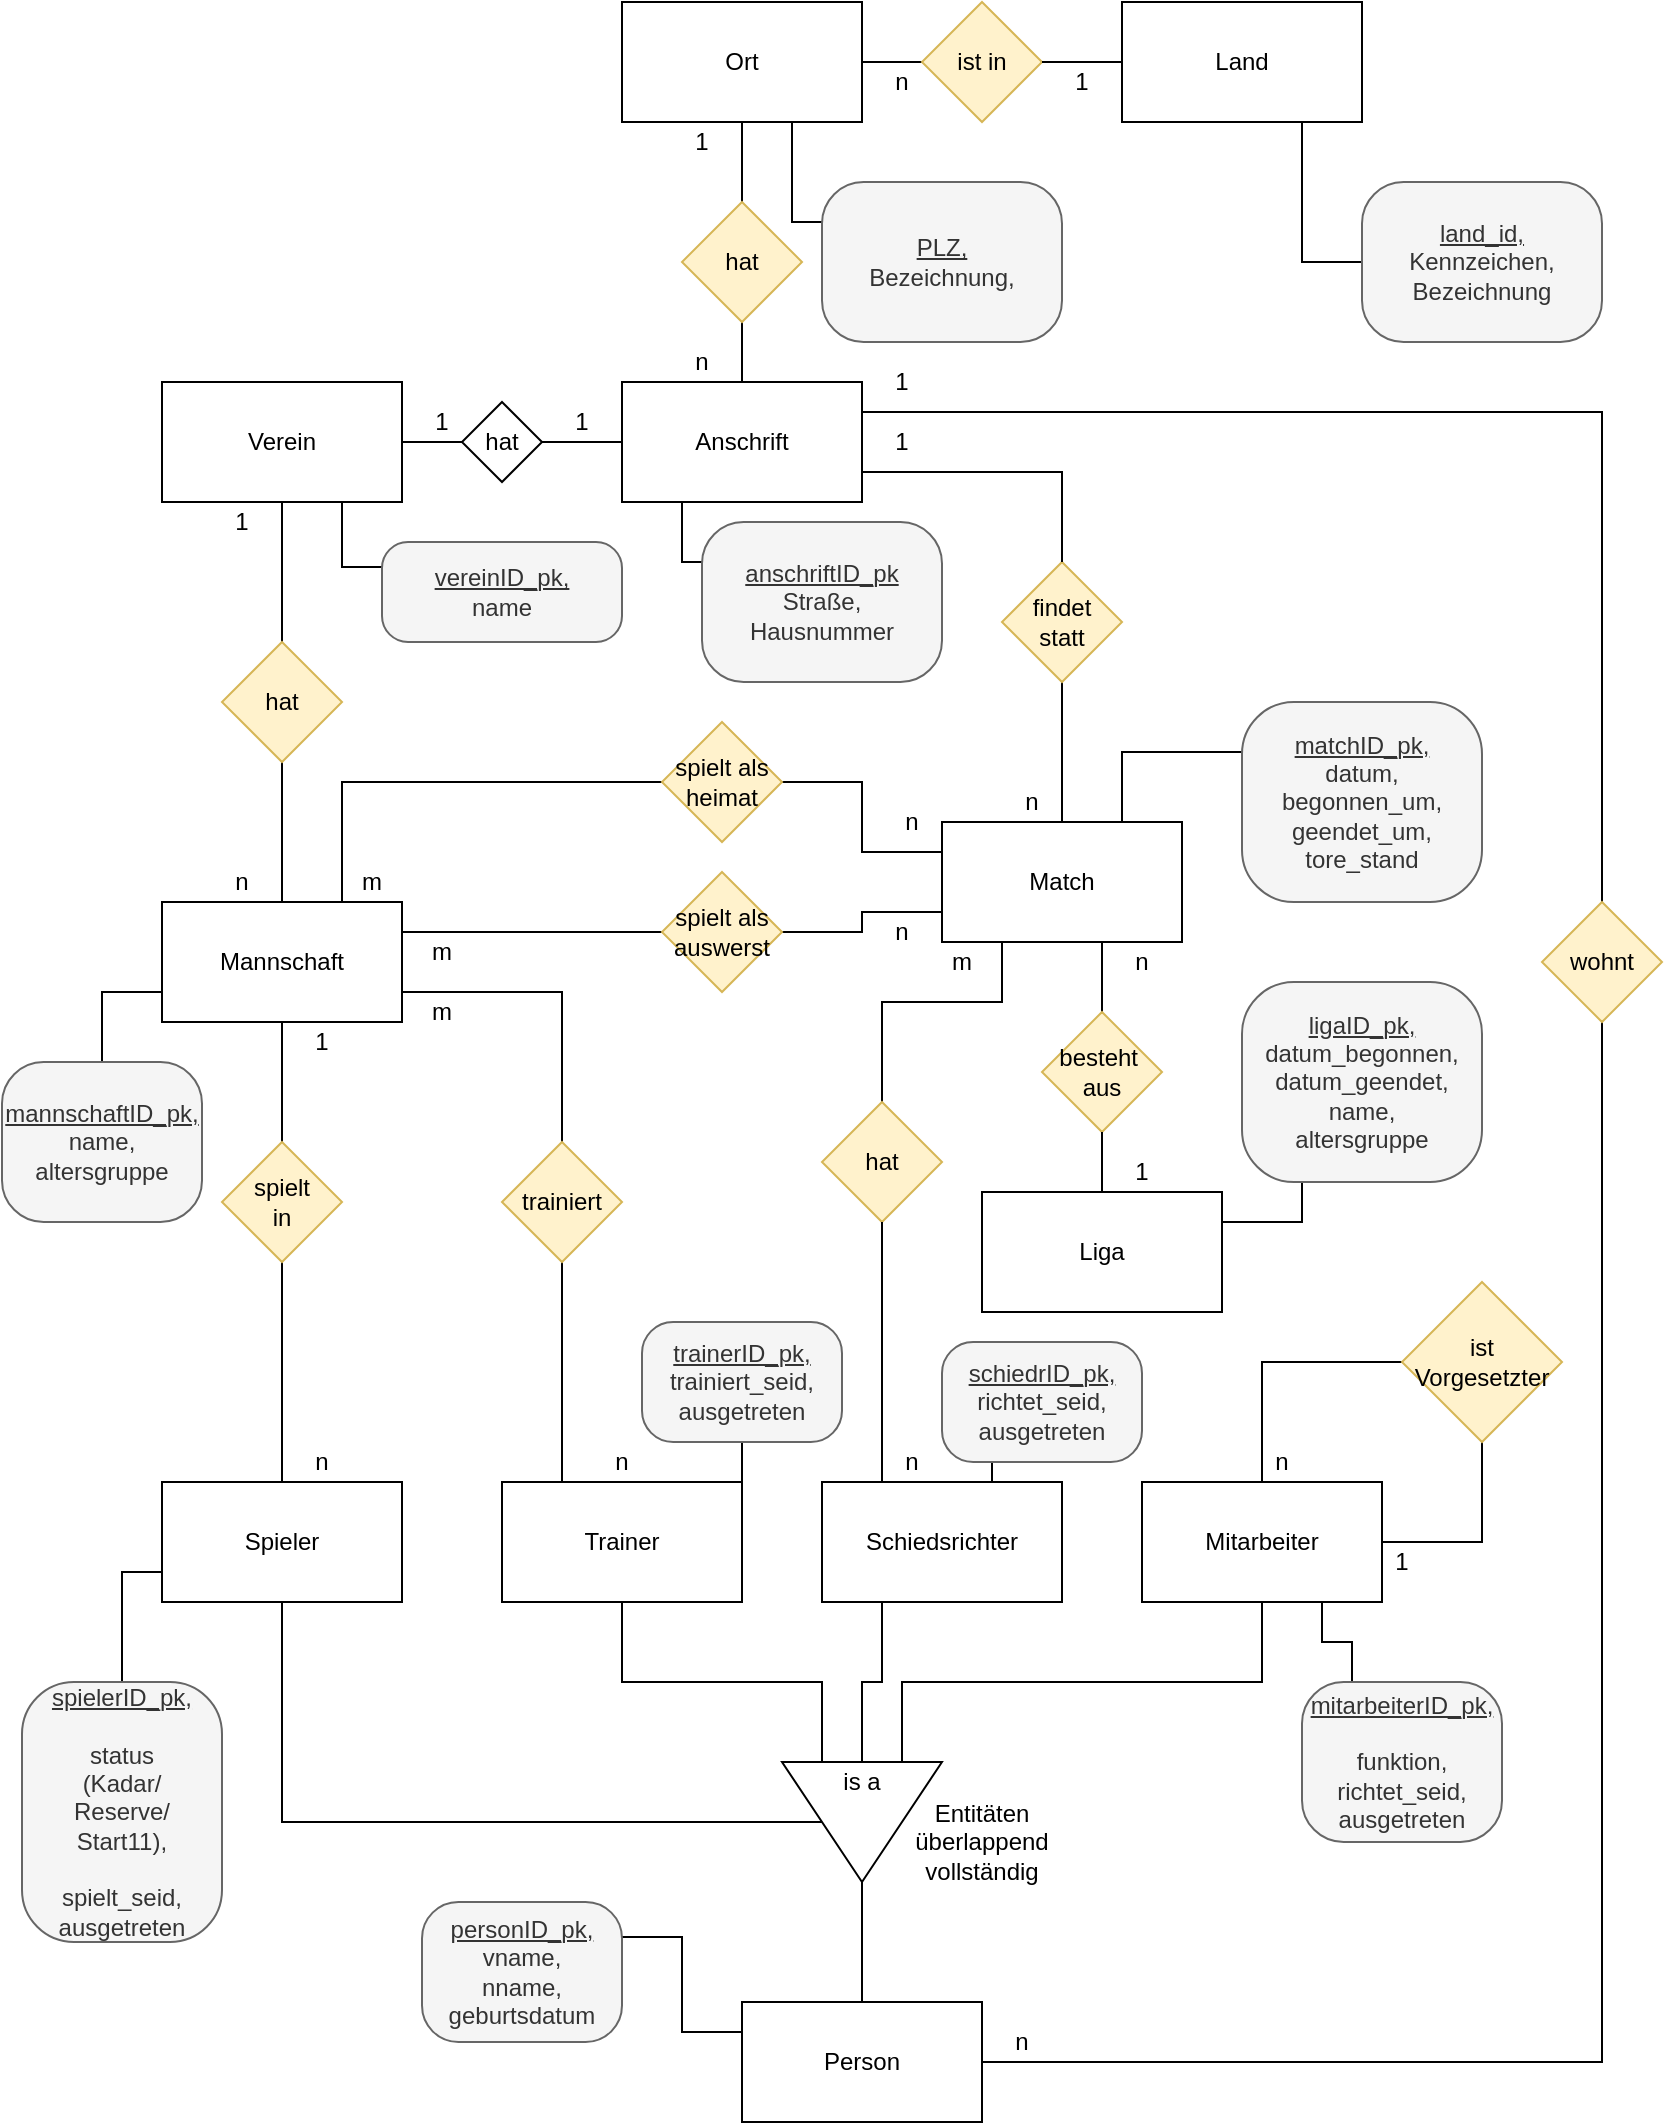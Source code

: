 <mxfile version="13.10.0" type="device"><diagram id="R2lEEEUBdFMjLlhIrx00" name="Page-1"><mxGraphModel dx="1185" dy="754" grid="1" gridSize="10" guides="1" tooltips="1" connect="1" arrows="1" fold="1" page="1" pageScale="1" pageWidth="850" pageHeight="1100" math="0" shadow="0" extFonts="Permanent Marker^https://fonts.googleapis.com/css?family=Permanent+Marker"><root><mxCell id="0"/><mxCell id="1" parent="0"/><mxCell id="BKmd2-QS0qU3UqVQhGlM-144" style="edgeStyle=orthogonalEdgeStyle;rounded=0;orthogonalLoop=1;jettySize=auto;html=1;exitX=0;exitY=0.25;exitDx=0;exitDy=0;entryX=1;entryY=0.25;entryDx=0;entryDy=0;endArrow=none;endFill=0;" edge="1" parent="1" source="BKmd2-QS0qU3UqVQhGlM-1" target="BKmd2-QS0qU3UqVQhGlM-141"><mxGeometry relative="1" as="geometry"/></mxCell><mxCell id="BKmd2-QS0qU3UqVQhGlM-1" value="Person" style="rounded=0;whiteSpace=wrap;html=1;" vertex="1" parent="1"><mxGeometry x="380" y="1030" width="120" height="60" as="geometry"/></mxCell><mxCell id="BKmd2-QS0qU3UqVQhGlM-13" style="edgeStyle=orthogonalEdgeStyle;rounded=0;orthogonalLoop=1;jettySize=auto;html=1;exitX=0.5;exitY=1;exitDx=0;exitDy=0;entryX=0.5;entryY=0;entryDx=0;entryDy=0;endArrow=none;endFill=0;" edge="1" parent="1" source="BKmd2-QS0qU3UqVQhGlM-2" target="BKmd2-QS0qU3UqVQhGlM-10"><mxGeometry relative="1" as="geometry"/></mxCell><mxCell id="BKmd2-QS0qU3UqVQhGlM-42" style="edgeStyle=orthogonalEdgeStyle;rounded=0;orthogonalLoop=1;jettySize=auto;html=1;exitX=1;exitY=0.5;exitDx=0;exitDy=0;entryX=0;entryY=0.5;entryDx=0;entryDy=0;endArrow=none;endFill=0;" edge="1" parent="1" source="BKmd2-QS0qU3UqVQhGlM-2" target="BKmd2-QS0qU3UqVQhGlM-6"><mxGeometry relative="1" as="geometry"/></mxCell><mxCell id="BKmd2-QS0qU3UqVQhGlM-51" style="edgeStyle=orthogonalEdgeStyle;rounded=0;orthogonalLoop=1;jettySize=auto;html=1;exitX=0.75;exitY=1;exitDx=0;exitDy=0;entryX=0;entryY=0.25;entryDx=0;entryDy=0;endArrow=none;endFill=0;" edge="1" parent="1" source="BKmd2-QS0qU3UqVQhGlM-2" target="BKmd2-QS0qU3UqVQhGlM-50"><mxGeometry relative="1" as="geometry"><Array as="points"><mxPoint x="180" y="312"/></Array></mxGeometry></mxCell><mxCell id="BKmd2-QS0qU3UqVQhGlM-2" value="Verein" style="rounded=0;whiteSpace=wrap;html=1;" vertex="1" parent="1"><mxGeometry x="90" y="220" width="120" height="60" as="geometry"/></mxCell><mxCell id="BKmd2-QS0qU3UqVQhGlM-99" style="edgeStyle=orthogonalEdgeStyle;rounded=0;orthogonalLoop=1;jettySize=auto;html=1;exitX=0.5;exitY=0;exitDx=0;exitDy=0;entryX=0.5;entryY=1;entryDx=0;entryDy=0;endArrow=none;endFill=0;" edge="1" parent="1" source="BKmd2-QS0qU3UqVQhGlM-57" target="BKmd2-QS0qU3UqVQhGlM-4"><mxGeometry relative="1" as="geometry"><Array as="points"><mxPoint x="560" y="500"/></Array></mxGeometry></mxCell><mxCell id="BKmd2-QS0qU3UqVQhGlM-136" style="edgeStyle=orthogonalEdgeStyle;rounded=0;orthogonalLoop=1;jettySize=auto;html=1;exitX=1;exitY=0.25;exitDx=0;exitDy=0;entryX=0.25;entryY=1;entryDx=0;entryDy=0;endArrow=none;endFill=0;" edge="1" parent="1" source="BKmd2-QS0qU3UqVQhGlM-3" target="BKmd2-QS0qU3UqVQhGlM-135"><mxGeometry relative="1" as="geometry"/></mxCell><mxCell id="BKmd2-QS0qU3UqVQhGlM-3" value="Liga" style="rounded=0;whiteSpace=wrap;html=1;" vertex="1" parent="1"><mxGeometry x="500" y="625" width="120" height="60" as="geometry"/></mxCell><mxCell id="BKmd2-QS0qU3UqVQhGlM-56" style="edgeStyle=orthogonalEdgeStyle;rounded=0;orthogonalLoop=1;jettySize=auto;html=1;exitX=0.5;exitY=0;exitDx=0;exitDy=0;entryX=0.5;entryY=1;entryDx=0;entryDy=0;endArrow=none;endFill=0;" edge="1" parent="1" source="BKmd2-QS0qU3UqVQhGlM-4" target="BKmd2-QS0qU3UqVQhGlM-54"><mxGeometry relative="1" as="geometry"/></mxCell><mxCell id="BKmd2-QS0qU3UqVQhGlM-109" style="edgeStyle=orthogonalEdgeStyle;rounded=0;orthogonalLoop=1;jettySize=auto;html=1;exitX=0.75;exitY=0;exitDx=0;exitDy=0;entryX=0;entryY=0.25;entryDx=0;entryDy=0;endArrow=none;endFill=0;" edge="1" parent="1" source="BKmd2-QS0qU3UqVQhGlM-4" target="BKmd2-QS0qU3UqVQhGlM-108"><mxGeometry relative="1" as="geometry"/></mxCell><mxCell id="BKmd2-QS0qU3UqVQhGlM-4" value="Match" style="rounded=0;whiteSpace=wrap;html=1;" vertex="1" parent="1"><mxGeometry x="480" y="440" width="120" height="60" as="geometry"/></mxCell><mxCell id="BKmd2-QS0qU3UqVQhGlM-81" style="edgeStyle=orthogonalEdgeStyle;rounded=0;orthogonalLoop=1;jettySize=auto;html=1;exitX=0.25;exitY=1;exitDx=0;exitDy=0;entryX=0;entryY=0.5;entryDx=0;entryDy=0;endArrow=none;endFill=0;" edge="1" parent="1" source="BKmd2-QS0qU3UqVQhGlM-6" target="BKmd2-QS0qU3UqVQhGlM-80"><mxGeometry relative="1" as="geometry"><Array as="points"><mxPoint x="350" y="310"/></Array></mxGeometry></mxCell><mxCell id="BKmd2-QS0qU3UqVQhGlM-104" style="edgeStyle=orthogonalEdgeStyle;rounded=0;orthogonalLoop=1;jettySize=auto;html=1;exitX=1;exitY=0.25;exitDx=0;exitDy=0;entryX=0.5;entryY=0;entryDx=0;entryDy=0;endArrow=none;endFill=0;" edge="1" parent="1" source="BKmd2-QS0qU3UqVQhGlM-6" target="BKmd2-QS0qU3UqVQhGlM-102"><mxGeometry relative="1" as="geometry"/></mxCell><mxCell id="BKmd2-QS0qU3UqVQhGlM-6" value="Anschrift" style="rounded=0;whiteSpace=wrap;html=1;" vertex="1" parent="1"><mxGeometry x="320" y="220" width="120" height="60" as="geometry"/></mxCell><mxCell id="BKmd2-QS0qU3UqVQhGlM-112" style="edgeStyle=orthogonalEdgeStyle;rounded=0;orthogonalLoop=1;jettySize=auto;html=1;exitX=0.5;exitY=1;exitDx=0;exitDy=0;entryX=0;entryY=0.75;entryDx=0;entryDy=0;endArrow=none;endFill=0;" edge="1" parent="1" source="BKmd2-QS0qU3UqVQhGlM-8" target="BKmd2-QS0qU3UqVQhGlM-25"><mxGeometry relative="1" as="geometry"/></mxCell><mxCell id="BKmd2-QS0qU3UqVQhGlM-146" style="edgeStyle=orthogonalEdgeStyle;rounded=0;orthogonalLoop=1;jettySize=auto;html=1;exitX=0.75;exitY=0;exitDx=0;exitDy=0;entryX=0.5;entryY=1;entryDx=0;entryDy=0;endArrow=none;endFill=0;" edge="1" parent="1" source="BKmd2-QS0qU3UqVQhGlM-8" target="BKmd2-QS0qU3UqVQhGlM-145"><mxGeometry relative="1" as="geometry"/></mxCell><mxCell id="BKmd2-QS0qU3UqVQhGlM-8" value="Trainer" style="rounded=0;whiteSpace=wrap;html=1;" vertex="1" parent="1"><mxGeometry x="260" y="770" width="120" height="60" as="geometry"/></mxCell><mxCell id="BKmd2-QS0qU3UqVQhGlM-140" style="edgeStyle=orthogonalEdgeStyle;rounded=0;orthogonalLoop=1;jettySize=auto;html=1;exitX=0;exitY=0.75;exitDx=0;exitDy=0;entryX=0.5;entryY=0;entryDx=0;entryDy=0;endArrow=none;endFill=0;" edge="1" parent="1" source="BKmd2-QS0qU3UqVQhGlM-9" target="BKmd2-QS0qU3UqVQhGlM-139"><mxGeometry relative="1" as="geometry"/></mxCell><mxCell id="BKmd2-QS0qU3UqVQhGlM-9" value="Spieler" style="rounded=0;whiteSpace=wrap;html=1;" vertex="1" parent="1"><mxGeometry x="90" y="770" width="120" height="60" as="geometry"/></mxCell><mxCell id="BKmd2-QS0qU3UqVQhGlM-20" style="edgeStyle=orthogonalEdgeStyle;rounded=0;orthogonalLoop=1;jettySize=auto;html=1;exitX=0.5;exitY=1;exitDx=0;exitDy=0;entryX=0.5;entryY=0;entryDx=0;entryDy=0;endArrow=none;endFill=0;" edge="1" parent="1" source="BKmd2-QS0qU3UqVQhGlM-10" target="BKmd2-QS0qU3UqVQhGlM-9"><mxGeometry relative="1" as="geometry"/></mxCell><mxCell id="BKmd2-QS0qU3UqVQhGlM-62" style="edgeStyle=orthogonalEdgeStyle;rounded=0;orthogonalLoop=1;jettySize=auto;html=1;exitX=1;exitY=0.75;exitDx=0;exitDy=0;entryX=0.5;entryY=0;entryDx=0;entryDy=0;endArrow=none;endFill=0;" edge="1" parent="1" source="BKmd2-QS0qU3UqVQhGlM-10" target="BKmd2-QS0qU3UqVQhGlM-60"><mxGeometry relative="1" as="geometry"/></mxCell><mxCell id="BKmd2-QS0qU3UqVQhGlM-128" style="edgeStyle=orthogonalEdgeStyle;rounded=0;orthogonalLoop=1;jettySize=auto;html=1;exitX=1;exitY=0.25;exitDx=0;exitDy=0;entryX=0;entryY=0.5;entryDx=0;entryDy=0;endArrow=none;endFill=0;" edge="1" parent="1" source="BKmd2-QS0qU3UqVQhGlM-10" target="BKmd2-QS0qU3UqVQhGlM-127"><mxGeometry relative="1" as="geometry"/></mxCell><mxCell id="BKmd2-QS0qU3UqVQhGlM-138" style="edgeStyle=orthogonalEdgeStyle;rounded=0;orthogonalLoop=1;jettySize=auto;html=1;exitX=0;exitY=0.75;exitDx=0;exitDy=0;entryX=0.5;entryY=0;entryDx=0;entryDy=0;endArrow=none;endFill=0;" edge="1" parent="1" source="BKmd2-QS0qU3UqVQhGlM-10" target="BKmd2-QS0qU3UqVQhGlM-137"><mxGeometry relative="1" as="geometry"/></mxCell><mxCell id="BKmd2-QS0qU3UqVQhGlM-10" value="Mannschaft" style="rounded=0;whiteSpace=wrap;html=1;" vertex="1" parent="1"><mxGeometry x="90" y="480" width="120" height="60" as="geometry"/></mxCell><mxCell id="BKmd2-QS0qU3UqVQhGlM-77" style="edgeStyle=orthogonalEdgeStyle;rounded=0;orthogonalLoop=1;jettySize=auto;html=1;exitX=1;exitY=0.5;exitDx=0;exitDy=0;entryX=0.5;entryY=1;entryDx=0;entryDy=0;endArrow=none;endFill=0;" edge="1" parent="1" source="BKmd2-QS0qU3UqVQhGlM-12" target="BKmd2-QS0qU3UqVQhGlM-75"><mxGeometry relative="1" as="geometry"/></mxCell><mxCell id="BKmd2-QS0qU3UqVQhGlM-150" style="edgeStyle=orthogonalEdgeStyle;rounded=0;orthogonalLoop=1;jettySize=auto;html=1;exitX=0.75;exitY=1;exitDx=0;exitDy=0;entryX=0.25;entryY=0;entryDx=0;entryDy=0;endArrow=none;endFill=0;" edge="1" parent="1" source="BKmd2-QS0qU3UqVQhGlM-12" target="BKmd2-QS0qU3UqVQhGlM-149"><mxGeometry relative="1" as="geometry"/></mxCell><mxCell id="BKmd2-QS0qU3UqVQhGlM-12" value="Mitarbeiter" style="rounded=0;whiteSpace=wrap;html=1;" vertex="1" parent="1"><mxGeometry x="580" y="770" width="120" height="60" as="geometry"/></mxCell><mxCell id="BKmd2-QS0qU3UqVQhGlM-14" value="1" style="text;html=1;strokeColor=none;fillColor=none;align=center;verticalAlign=middle;whiteSpace=wrap;rounded=0;" vertex="1" parent="1"><mxGeometry x="110" y="280" width="40" height="20" as="geometry"/></mxCell><mxCell id="BKmd2-QS0qU3UqVQhGlM-15" value="n" style="text;html=1;strokeColor=none;fillColor=none;align=center;verticalAlign=middle;whiteSpace=wrap;rounded=0;" vertex="1" parent="1"><mxGeometry x="110" y="460" width="40" height="20" as="geometry"/></mxCell><mxCell id="BKmd2-QS0qU3UqVQhGlM-18" value="n" style="text;html=1;strokeColor=none;fillColor=none;align=center;verticalAlign=middle;whiteSpace=wrap;rounded=0;" vertex="1" parent="1"><mxGeometry x="300" y="750" width="40" height="20" as="geometry"/></mxCell><mxCell id="BKmd2-QS0qU3UqVQhGlM-19" value="m" style="text;html=1;strokeColor=none;fillColor=none;align=center;verticalAlign=middle;whiteSpace=wrap;rounded=0;" vertex="1" parent="1"><mxGeometry x="210" y="525" width="40" height="20" as="geometry"/></mxCell><mxCell id="BKmd2-QS0qU3UqVQhGlM-21" value="n" style="text;html=1;strokeColor=none;fillColor=none;align=center;verticalAlign=middle;whiteSpace=wrap;rounded=0;" vertex="1" parent="1"><mxGeometry x="150" y="750" width="40" height="20" as="geometry"/></mxCell><mxCell id="BKmd2-QS0qU3UqVQhGlM-22" value="1" style="text;html=1;strokeColor=none;fillColor=none;align=center;verticalAlign=middle;whiteSpace=wrap;rounded=0;" vertex="1" parent="1"><mxGeometry x="150" y="540" width="40" height="20" as="geometry"/></mxCell><mxCell id="BKmd2-QS0qU3UqVQhGlM-30" style="edgeStyle=orthogonalEdgeStyle;rounded=0;orthogonalLoop=1;jettySize=auto;html=1;exitX=0;exitY=0.25;exitDx=0;exitDy=0;entryX=0.5;entryY=1;entryDx=0;entryDy=0;endArrow=none;endFill=0;" edge="1" parent="1" source="BKmd2-QS0qU3UqVQhGlM-25" target="BKmd2-QS0qU3UqVQhGlM-12"><mxGeometry relative="1" as="geometry"/></mxCell><mxCell id="BKmd2-QS0qU3UqVQhGlM-33" style="edgeStyle=orthogonalEdgeStyle;rounded=0;orthogonalLoop=1;jettySize=auto;html=1;exitX=1;exitY=0.5;exitDx=0;exitDy=0;entryX=0.5;entryY=0;entryDx=0;entryDy=0;endArrow=none;endFill=0;" edge="1" parent="1" source="BKmd2-QS0qU3UqVQhGlM-25" target="BKmd2-QS0qU3UqVQhGlM-1"><mxGeometry relative="1" as="geometry"/></mxCell><mxCell id="BKmd2-QS0qU3UqVQhGlM-110" style="edgeStyle=orthogonalEdgeStyle;rounded=0;orthogonalLoop=1;jettySize=auto;html=1;exitX=0.5;exitY=1;exitDx=0;exitDy=0;entryX=0.5;entryY=1;entryDx=0;entryDy=0;endArrow=none;endFill=0;" edge="1" parent="1" source="BKmd2-QS0qU3UqVQhGlM-25" target="BKmd2-QS0qU3UqVQhGlM-9"><mxGeometry relative="1" as="geometry"/></mxCell><mxCell id="BKmd2-QS0qU3UqVQhGlM-25" value="" style="triangle;whiteSpace=wrap;html=1;rotation=90;horizontal=1;" vertex="1" parent="1"><mxGeometry x="410" y="900" width="60" height="80" as="geometry"/></mxCell><mxCell id="BKmd2-QS0qU3UqVQhGlM-35" value="1" style="text;html=1;strokeColor=none;fillColor=none;align=center;verticalAlign=middle;whiteSpace=wrap;rounded=0;" vertex="1" parent="1"><mxGeometry x="560" y="605" width="40" height="20" as="geometry"/></mxCell><mxCell id="BKmd2-QS0qU3UqVQhGlM-36" value="n" style="text;html=1;strokeColor=none;fillColor=none;align=center;verticalAlign=middle;whiteSpace=wrap;rounded=0;" vertex="1" parent="1"><mxGeometry x="565" y="500" width="30" height="20" as="geometry"/></mxCell><mxCell id="BKmd2-QS0qU3UqVQhGlM-38" value="m" style="text;html=1;strokeColor=none;fillColor=none;align=center;verticalAlign=middle;whiteSpace=wrap;rounded=0;" vertex="1" parent="1"><mxGeometry x="180" y="460" width="30" height="20" as="geometry"/></mxCell><mxCell id="BKmd2-QS0qU3UqVQhGlM-39" value="n" style="text;html=1;strokeColor=none;fillColor=none;align=center;verticalAlign=middle;whiteSpace=wrap;rounded=0;" vertex="1" parent="1"><mxGeometry x="450" y="430" width="30" height="20" as="geometry"/></mxCell><mxCell id="BKmd2-QS0qU3UqVQhGlM-46" value="1" style="text;html=1;strokeColor=none;fillColor=none;align=center;verticalAlign=middle;whiteSpace=wrap;rounded=0;" vertex="1" parent="1"><mxGeometry x="210" y="230" width="40" height="20" as="geometry"/></mxCell><mxCell id="BKmd2-QS0qU3UqVQhGlM-47" value="1" style="text;html=1;strokeColor=none;fillColor=none;align=center;verticalAlign=middle;whiteSpace=wrap;rounded=0;" vertex="1" parent="1"><mxGeometry x="280" y="230" width="40" height="20" as="geometry"/></mxCell><mxCell id="BKmd2-QS0qU3UqVQhGlM-48" value="1" style="text;html=1;strokeColor=none;fillColor=none;align=center;verticalAlign=middle;whiteSpace=wrap;rounded=0;" vertex="1" parent="1"><mxGeometry x="440" y="240" width="40" height="20" as="geometry"/></mxCell><mxCell id="BKmd2-QS0qU3UqVQhGlM-49" value="n" style="text;html=1;strokeColor=none;fillColor=none;align=center;verticalAlign=middle;whiteSpace=wrap;rounded=0;" vertex="1" parent="1"><mxGeometry x="510" y="420" width="30" height="20" as="geometry"/></mxCell><mxCell id="BKmd2-QS0qU3UqVQhGlM-50" value="&lt;u&gt;vereinID_pk,&lt;/u&gt;&lt;br&gt;name" style="rounded=1;whiteSpace=wrap;html=1;arcSize=26;fillColor=#f5f5f5;strokeColor=#666666;fontColor=#333333;" vertex="1" parent="1"><mxGeometry x="200" y="300" width="120" height="50" as="geometry"/></mxCell><mxCell id="BKmd2-QS0qU3UqVQhGlM-52" value="hat" style="rhombus;whiteSpace=wrap;html=1;fillColor=#fff2cc;strokeColor=#d6b656;" vertex="1" parent="1"><mxGeometry x="120" y="350" width="60" height="60" as="geometry"/></mxCell><mxCell id="BKmd2-QS0qU3UqVQhGlM-53" value="hat" style="rhombus;whiteSpace=wrap;html=1;" vertex="1" parent="1"><mxGeometry x="240" y="230" width="40" height="40" as="geometry"/></mxCell><mxCell id="BKmd2-QS0qU3UqVQhGlM-54" value="findet &lt;br&gt;statt" style="rhombus;whiteSpace=wrap;html=1;fillColor=#fff2cc;strokeColor=#d6b656;" vertex="1" parent="1"><mxGeometry x="510" y="310" width="60" height="60" as="geometry"/></mxCell><mxCell id="BKmd2-QS0qU3UqVQhGlM-55" style="edgeStyle=orthogonalEdgeStyle;rounded=0;orthogonalLoop=1;jettySize=auto;html=1;exitX=1;exitY=0.75;exitDx=0;exitDy=0;entryX=0.5;entryY=0;entryDx=0;entryDy=0;endArrow=none;endFill=0;" edge="1" parent="1" source="BKmd2-QS0qU3UqVQhGlM-6" target="BKmd2-QS0qU3UqVQhGlM-54"><mxGeometry relative="1" as="geometry"><mxPoint x="440" y="265" as="sourcePoint"/><mxPoint x="540" y="440" as="targetPoint"/></mxGeometry></mxCell><mxCell id="BKmd2-QS0qU3UqVQhGlM-125" style="edgeStyle=orthogonalEdgeStyle;rounded=0;orthogonalLoop=1;jettySize=auto;html=1;exitX=1;exitY=0.5;exitDx=0;exitDy=0;entryX=0;entryY=0.25;entryDx=0;entryDy=0;endArrow=none;endFill=0;" edge="1" parent="1" source="BKmd2-QS0qU3UqVQhGlM-58" target="BKmd2-QS0qU3UqVQhGlM-4"><mxGeometry relative="1" as="geometry"/></mxCell><mxCell id="BKmd2-QS0qU3UqVQhGlM-126" style="edgeStyle=orthogonalEdgeStyle;rounded=0;orthogonalLoop=1;jettySize=auto;html=1;exitX=0;exitY=0.5;exitDx=0;exitDy=0;entryX=0.75;entryY=0;entryDx=0;entryDy=0;endArrow=none;endFill=0;" edge="1" parent="1" source="BKmd2-QS0qU3UqVQhGlM-58" target="BKmd2-QS0qU3UqVQhGlM-10"><mxGeometry relative="1" as="geometry"/></mxCell><mxCell id="BKmd2-QS0qU3UqVQhGlM-58" value="spielt als&lt;br&gt;heimat" style="rhombus;whiteSpace=wrap;html=1;fillColor=#fff2cc;strokeColor=#d6b656;" vertex="1" parent="1"><mxGeometry x="340" y="390" width="60" height="60" as="geometry"/></mxCell><mxCell id="BKmd2-QS0qU3UqVQhGlM-59" value="spielt&lt;br&gt;in" style="rhombus;whiteSpace=wrap;html=1;fillColor=#fff2cc;strokeColor=#d6b656;" vertex="1" parent="1"><mxGeometry x="120" y="600" width="60" height="60" as="geometry"/></mxCell><mxCell id="BKmd2-QS0qU3UqVQhGlM-111" style="edgeStyle=orthogonalEdgeStyle;rounded=0;orthogonalLoop=1;jettySize=auto;html=1;exitX=0.5;exitY=1;exitDx=0;exitDy=0;entryX=0.25;entryY=0;entryDx=0;entryDy=0;endArrow=none;endFill=0;" edge="1" parent="1" source="BKmd2-QS0qU3UqVQhGlM-60" target="BKmd2-QS0qU3UqVQhGlM-8"><mxGeometry relative="1" as="geometry"/></mxCell><mxCell id="BKmd2-QS0qU3UqVQhGlM-60" value="trainiert" style="rhombus;whiteSpace=wrap;html=1;fillColor=#fff2cc;strokeColor=#d6b656;" vertex="1" parent="1"><mxGeometry x="260" y="600" width="60" height="60" as="geometry"/></mxCell><mxCell id="BKmd2-QS0qU3UqVQhGlM-64" value="is a" style="text;html=1;strokeColor=none;fillColor=none;align=center;verticalAlign=middle;whiteSpace=wrap;rounded=0;" vertex="1" parent="1"><mxGeometry x="420" y="910" width="40" height="20" as="geometry"/></mxCell><mxCell id="BKmd2-QS0qU3UqVQhGlM-65" value="Entitäten überlappend&lt;br&gt;vollständig" style="text;html=1;strokeColor=none;fillColor=none;align=center;verticalAlign=middle;whiteSpace=wrap;rounded=0;" vertex="1" parent="1"><mxGeometry x="460" y="930" width="80" height="40" as="geometry"/></mxCell><mxCell id="BKmd2-QS0qU3UqVQhGlM-74" style="edgeStyle=orthogonalEdgeStyle;rounded=0;orthogonalLoop=1;jettySize=auto;html=1;exitX=1;exitY=0.5;exitDx=0;exitDy=0;entryX=0.5;entryY=0;entryDx=0;entryDy=0;endArrow=none;endFill=0;" edge="1" parent="1" source="BKmd2-QS0qU3UqVQhGlM-75" target="BKmd2-QS0qU3UqVQhGlM-12"><mxGeometry relative="1" as="geometry"><Array as="points"><mxPoint x="640" y="710"/></Array></mxGeometry></mxCell><mxCell id="BKmd2-QS0qU3UqVQhGlM-75" value="ist Vorgesetzter" style="rhombus;whiteSpace=wrap;html=1;fillColor=#fff2cc;strokeColor=#d6b656;" vertex="1" parent="1"><mxGeometry x="710" y="670" width="80" height="80" as="geometry"/></mxCell><mxCell id="BKmd2-QS0qU3UqVQhGlM-78" value="n" style="text;html=1;strokeColor=none;fillColor=none;align=center;verticalAlign=middle;whiteSpace=wrap;rounded=0;" vertex="1" parent="1"><mxGeometry x="640" y="750" width="20" height="20" as="geometry"/></mxCell><mxCell id="BKmd2-QS0qU3UqVQhGlM-79" value="1" style="text;html=1;strokeColor=none;fillColor=none;align=center;verticalAlign=middle;whiteSpace=wrap;rounded=0;" vertex="1" parent="1"><mxGeometry x="700" y="800" width="20" height="20" as="geometry"/></mxCell><mxCell id="BKmd2-QS0qU3UqVQhGlM-80" value="&lt;u&gt;anschriftID_pk&lt;/u&gt;&lt;br&gt;Straße,&lt;br&gt;Hausnummer" style="rounded=1;whiteSpace=wrap;html=1;arcSize=26;fillColor=#f5f5f5;strokeColor=#666666;fontColor=#333333;" vertex="1" parent="1"><mxGeometry x="360" y="290" width="120" height="80" as="geometry"/></mxCell><mxCell id="BKmd2-QS0qU3UqVQhGlM-87" style="edgeStyle=orthogonalEdgeStyle;rounded=0;orthogonalLoop=1;jettySize=auto;html=1;exitX=0.75;exitY=1;exitDx=0;exitDy=0;entryX=0;entryY=0.25;entryDx=0;entryDy=0;endArrow=none;endFill=0;" edge="1" parent="1" source="BKmd2-QS0qU3UqVQhGlM-84" target="BKmd2-QS0qU3UqVQhGlM-86"><mxGeometry relative="1" as="geometry"><Array as="points"><mxPoint x="405" y="140"/></Array></mxGeometry></mxCell><mxCell id="BKmd2-QS0qU3UqVQhGlM-91" style="edgeStyle=orthogonalEdgeStyle;rounded=0;orthogonalLoop=1;jettySize=auto;html=1;exitX=0.5;exitY=1;exitDx=0;exitDy=0;entryX=0.5;entryY=0;entryDx=0;entryDy=0;endArrow=none;endFill=0;" edge="1" parent="1" source="BKmd2-QS0qU3UqVQhGlM-84" target="BKmd2-QS0qU3UqVQhGlM-6"><mxGeometry relative="1" as="geometry"/></mxCell><mxCell id="BKmd2-QS0qU3UqVQhGlM-84" value="Ort" style="rounded=0;whiteSpace=wrap;html=1;" vertex="1" parent="1"><mxGeometry x="320" y="30" width="120" height="60" as="geometry"/></mxCell><mxCell id="BKmd2-QS0qU3UqVQhGlM-89" style="edgeStyle=orthogonalEdgeStyle;rounded=0;orthogonalLoop=1;jettySize=auto;html=1;exitX=0.75;exitY=1;exitDx=0;exitDy=0;entryX=0;entryY=0.5;entryDx=0;entryDy=0;endArrow=none;endFill=0;" edge="1" parent="1" source="BKmd2-QS0qU3UqVQhGlM-85" target="BKmd2-QS0qU3UqVQhGlM-88"><mxGeometry relative="1" as="geometry"/></mxCell><mxCell id="BKmd2-QS0qU3UqVQhGlM-90" style="edgeStyle=orthogonalEdgeStyle;rounded=0;orthogonalLoop=1;jettySize=auto;html=1;exitX=0;exitY=0.5;exitDx=0;exitDy=0;entryX=1;entryY=0.5;entryDx=0;entryDy=0;endArrow=none;endFill=0;" edge="1" parent="1" source="BKmd2-QS0qU3UqVQhGlM-97" target="BKmd2-QS0qU3UqVQhGlM-84"><mxGeometry relative="1" as="geometry"/></mxCell><mxCell id="BKmd2-QS0qU3UqVQhGlM-85" value="Land" style="rounded=0;whiteSpace=wrap;html=1;" vertex="1" parent="1"><mxGeometry x="570" y="30" width="120" height="60" as="geometry"/></mxCell><mxCell id="BKmd2-QS0qU3UqVQhGlM-86" value="&lt;u&gt;PLZ,&lt;/u&gt;&lt;br&gt;Bezeichnung," style="rounded=1;whiteSpace=wrap;html=1;arcSize=26;fillColor=#f5f5f5;strokeColor=#666666;fontColor=#333333;" vertex="1" parent="1"><mxGeometry x="420" y="120" width="120" height="80" as="geometry"/></mxCell><mxCell id="BKmd2-QS0qU3UqVQhGlM-88" value="&lt;u&gt;land_id,&lt;/u&gt;&lt;br&gt;Kennzeichen,&lt;br&gt;Bezeichnung" style="rounded=1;whiteSpace=wrap;html=1;arcSize=26;fillColor=#f5f5f5;strokeColor=#666666;fontColor=#333333;" vertex="1" parent="1"><mxGeometry x="690" y="120" width="120" height="80" as="geometry"/></mxCell><mxCell id="BKmd2-QS0qU3UqVQhGlM-92" value="1" style="text;html=1;strokeColor=none;fillColor=none;align=center;verticalAlign=middle;whiteSpace=wrap;rounded=0;" vertex="1" parent="1"><mxGeometry x="530" y="60" width="40" height="20" as="geometry"/></mxCell><mxCell id="BKmd2-QS0qU3UqVQhGlM-93" value="n" style="text;html=1;strokeColor=none;fillColor=none;align=center;verticalAlign=middle;whiteSpace=wrap;rounded=0;" vertex="1" parent="1"><mxGeometry x="440" y="60" width="40" height="20" as="geometry"/></mxCell><mxCell id="BKmd2-QS0qU3UqVQhGlM-94" value="n" style="text;html=1;strokeColor=none;fillColor=none;align=center;verticalAlign=middle;whiteSpace=wrap;rounded=0;" vertex="1" parent="1"><mxGeometry x="340" y="200" width="40" height="20" as="geometry"/></mxCell><mxCell id="BKmd2-QS0qU3UqVQhGlM-95" value="1" style="text;html=1;strokeColor=none;fillColor=none;align=center;verticalAlign=middle;whiteSpace=wrap;rounded=0;" vertex="1" parent="1"><mxGeometry x="340" y="90" width="40" height="20" as="geometry"/></mxCell><mxCell id="BKmd2-QS0qU3UqVQhGlM-96" value="hat" style="rhombus;whiteSpace=wrap;html=1;fillColor=#fff2cc;strokeColor=#d6b656;" vertex="1" parent="1"><mxGeometry x="350" y="130" width="60" height="60" as="geometry"/></mxCell><mxCell id="BKmd2-QS0qU3UqVQhGlM-97" value="ist in" style="rhombus;whiteSpace=wrap;html=1;fillColor=#fff2cc;strokeColor=#d6b656;" vertex="1" parent="1"><mxGeometry x="470" y="30" width="60" height="60" as="geometry"/></mxCell><mxCell id="BKmd2-QS0qU3UqVQhGlM-98" style="edgeStyle=orthogonalEdgeStyle;rounded=0;orthogonalLoop=1;jettySize=auto;html=1;exitX=0;exitY=0.5;exitDx=0;exitDy=0;entryX=1;entryY=0.5;entryDx=0;entryDy=0;endArrow=none;endFill=0;" edge="1" parent="1" source="BKmd2-QS0qU3UqVQhGlM-85" target="BKmd2-QS0qU3UqVQhGlM-97"><mxGeometry relative="1" as="geometry"><mxPoint x="570" y="60" as="sourcePoint"/><mxPoint x="440" y="60" as="targetPoint"/></mxGeometry></mxCell><mxCell id="BKmd2-QS0qU3UqVQhGlM-57" value="besteht&amp;nbsp;&lt;br&gt;aus" style="rhombus;whiteSpace=wrap;html=1;fillColor=#fff2cc;strokeColor=#d6b656;" vertex="1" parent="1"><mxGeometry x="530" y="535" width="60" height="60" as="geometry"/></mxCell><mxCell id="BKmd2-QS0qU3UqVQhGlM-100" style="edgeStyle=orthogonalEdgeStyle;rounded=0;orthogonalLoop=1;jettySize=auto;html=1;exitX=0.5;exitY=0;exitDx=0;exitDy=0;entryX=0.5;entryY=1;entryDx=0;entryDy=0;endArrow=none;endFill=0;" edge="1" parent="1" source="BKmd2-QS0qU3UqVQhGlM-3" target="BKmd2-QS0qU3UqVQhGlM-57"><mxGeometry relative="1" as="geometry"><mxPoint x="560" y="625" as="sourcePoint"/><mxPoint x="560" y="515" as="targetPoint"/></mxGeometry></mxCell><mxCell id="BKmd2-QS0qU3UqVQhGlM-105" style="edgeStyle=orthogonalEdgeStyle;rounded=0;orthogonalLoop=1;jettySize=auto;html=1;exitX=0.5;exitY=1;exitDx=0;exitDy=0;entryX=1;entryY=0.5;entryDx=0;entryDy=0;endArrow=none;endFill=0;" edge="1" parent="1" source="BKmd2-QS0qU3UqVQhGlM-102" target="BKmd2-QS0qU3UqVQhGlM-1"><mxGeometry relative="1" as="geometry"/></mxCell><mxCell id="BKmd2-QS0qU3UqVQhGlM-102" value="wohnt" style="rhombus;whiteSpace=wrap;html=1;fillColor=#fff2cc;strokeColor=#d6b656;" vertex="1" parent="1"><mxGeometry x="780" y="480" width="60" height="60" as="geometry"/></mxCell><mxCell id="BKmd2-QS0qU3UqVQhGlM-106" value="1" style="text;html=1;strokeColor=none;fillColor=none;align=center;verticalAlign=middle;whiteSpace=wrap;rounded=0;" vertex="1" parent="1"><mxGeometry x="440" y="210" width="40" height="20" as="geometry"/></mxCell><mxCell id="BKmd2-QS0qU3UqVQhGlM-107" value="n" style="text;html=1;strokeColor=none;fillColor=none;align=center;verticalAlign=middle;whiteSpace=wrap;rounded=0;" vertex="1" parent="1"><mxGeometry x="500" y="1040" width="40" height="20" as="geometry"/></mxCell><mxCell id="BKmd2-QS0qU3UqVQhGlM-108" value="&lt;u&gt;matchID_pk,&lt;br&gt;&lt;/u&gt;datum,&lt;br&gt;begonnen_um,&lt;br&gt;geendet_um,&lt;br&gt;tore_stand" style="rounded=1;whiteSpace=wrap;html=1;arcSize=26;fillColor=#f5f5f5;strokeColor=#666666;fontColor=#333333;" vertex="1" parent="1"><mxGeometry x="630" y="380" width="120" height="100" as="geometry"/></mxCell><mxCell id="BKmd2-QS0qU3UqVQhGlM-115" style="edgeStyle=orthogonalEdgeStyle;rounded=0;orthogonalLoop=1;jettySize=auto;html=1;exitX=0.25;exitY=1;exitDx=0;exitDy=0;entryX=0;entryY=0.5;entryDx=0;entryDy=0;endArrow=none;endFill=0;" edge="1" parent="1" source="BKmd2-QS0qU3UqVQhGlM-113" target="BKmd2-QS0qU3UqVQhGlM-25"><mxGeometry relative="1" as="geometry"/></mxCell><mxCell id="BKmd2-QS0qU3UqVQhGlM-117" style="edgeStyle=orthogonalEdgeStyle;rounded=0;orthogonalLoop=1;jettySize=auto;html=1;exitX=0.25;exitY=0;exitDx=0;exitDy=0;entryX=0.25;entryY=1;entryDx=0;entryDy=0;endArrow=none;endFill=0;" edge="1" parent="1" source="BKmd2-QS0qU3UqVQhGlM-118" target="BKmd2-QS0qU3UqVQhGlM-4"><mxGeometry relative="1" as="geometry"><Array as="points"><mxPoint x="450" y="530"/><mxPoint x="510" y="530"/></Array></mxGeometry></mxCell><mxCell id="BKmd2-QS0qU3UqVQhGlM-148" style="edgeStyle=orthogonalEdgeStyle;rounded=0;orthogonalLoop=1;jettySize=auto;html=1;exitX=0.75;exitY=0;exitDx=0;exitDy=0;entryX=0.25;entryY=1;entryDx=0;entryDy=0;endArrow=none;endFill=0;" edge="1" parent="1" source="BKmd2-QS0qU3UqVQhGlM-113" target="BKmd2-QS0qU3UqVQhGlM-147"><mxGeometry relative="1" as="geometry"/></mxCell><mxCell id="BKmd2-QS0qU3UqVQhGlM-113" value="Schiedsrichter" style="rounded=0;whiteSpace=wrap;html=1;" vertex="1" parent="1"><mxGeometry x="420" y="770" width="120" height="60" as="geometry"/></mxCell><mxCell id="BKmd2-QS0qU3UqVQhGlM-118" value="hat" style="rhombus;whiteSpace=wrap;html=1;fillColor=#fff2cc;strokeColor=#d6b656;" vertex="1" parent="1"><mxGeometry x="420" y="580" width="60" height="60" as="geometry"/></mxCell><mxCell id="BKmd2-QS0qU3UqVQhGlM-119" style="edgeStyle=orthogonalEdgeStyle;rounded=0;orthogonalLoop=1;jettySize=auto;html=1;exitX=0.25;exitY=0;exitDx=0;exitDy=0;entryX=0.5;entryY=1;entryDx=0;entryDy=0;endArrow=none;endFill=0;" edge="1" parent="1" source="BKmd2-QS0qU3UqVQhGlM-113" target="BKmd2-QS0qU3UqVQhGlM-118"><mxGeometry relative="1" as="geometry"><mxPoint x="450" y="770" as="sourcePoint"/><mxPoint x="510" y="500" as="targetPoint"/><Array as="points"><mxPoint x="450" y="670"/><mxPoint x="450" y="670"/></Array></mxGeometry></mxCell><mxCell id="BKmd2-QS0qU3UqVQhGlM-120" value="n" style="text;html=1;strokeColor=none;fillColor=none;align=center;verticalAlign=middle;whiteSpace=wrap;rounded=0;" vertex="1" parent="1"><mxGeometry x="450" y="750" width="30" height="20" as="geometry"/></mxCell><mxCell id="BKmd2-QS0qU3UqVQhGlM-122" value="m" style="text;html=1;strokeColor=none;fillColor=none;align=center;verticalAlign=middle;whiteSpace=wrap;rounded=0;" vertex="1" parent="1"><mxGeometry x="470" y="500" width="40" height="20" as="geometry"/></mxCell><mxCell id="BKmd2-QS0qU3UqVQhGlM-129" style="edgeStyle=orthogonalEdgeStyle;rounded=0;orthogonalLoop=1;jettySize=auto;html=1;exitX=1;exitY=0.5;exitDx=0;exitDy=0;entryX=0;entryY=0.75;entryDx=0;entryDy=0;endArrow=none;endFill=0;" edge="1" parent="1" source="BKmd2-QS0qU3UqVQhGlM-127" target="BKmd2-QS0qU3UqVQhGlM-4"><mxGeometry relative="1" as="geometry"/></mxCell><mxCell id="BKmd2-QS0qU3UqVQhGlM-127" value="spielt als&lt;br&gt;auswerst" style="rhombus;whiteSpace=wrap;html=1;fillColor=#fff2cc;strokeColor=#d6b656;" vertex="1" parent="1"><mxGeometry x="340" y="465" width="60" height="60" as="geometry"/></mxCell><mxCell id="BKmd2-QS0qU3UqVQhGlM-133" value="m" style="text;html=1;strokeColor=none;fillColor=none;align=center;verticalAlign=middle;whiteSpace=wrap;rounded=0;" vertex="1" parent="1"><mxGeometry x="210" y="495" width="40" height="20" as="geometry"/></mxCell><mxCell id="BKmd2-QS0qU3UqVQhGlM-134" value="n" style="text;html=1;strokeColor=none;fillColor=none;align=center;verticalAlign=middle;whiteSpace=wrap;rounded=0;" vertex="1" parent="1"><mxGeometry x="440" y="485" width="40" height="20" as="geometry"/></mxCell><mxCell id="BKmd2-QS0qU3UqVQhGlM-135" value="&lt;u&gt;ligaID_pk,&lt;/u&gt;&lt;br&gt;datum_begonnen,&lt;br&gt;datum_geendet,&lt;br&gt;name,&lt;br&gt;altersgruppe" style="rounded=1;whiteSpace=wrap;html=1;arcSize=26;fillColor=#f5f5f5;strokeColor=#666666;fontColor=#333333;" vertex="1" parent="1"><mxGeometry x="630" y="520" width="120" height="100" as="geometry"/></mxCell><mxCell id="BKmd2-QS0qU3UqVQhGlM-137" value="&lt;u&gt;mannschaftID_pk,&lt;/u&gt;&lt;br&gt;name,&lt;br&gt;altersgruppe" style="rounded=1;whiteSpace=wrap;html=1;arcSize=26;fillColor=#f5f5f5;strokeColor=#666666;fontColor=#333333;" vertex="1" parent="1"><mxGeometry x="10" y="560" width="100" height="80" as="geometry"/></mxCell><mxCell id="BKmd2-QS0qU3UqVQhGlM-139" value="&lt;u&gt;spielerID_pk,&lt;/u&gt;&lt;br&gt;&lt;br&gt;status&lt;br&gt;(Kadar/&lt;br&gt;Reserve/&lt;br&gt;Start11),&lt;br&gt;&lt;br&gt;spielt_seid,&lt;br&gt;ausgetreten" style="rounded=1;whiteSpace=wrap;html=1;arcSize=26;fillColor=#f5f5f5;strokeColor=#666666;fontColor=#333333;" vertex="1" parent="1"><mxGeometry x="20" y="870" width="100" height="130" as="geometry"/></mxCell><mxCell id="BKmd2-QS0qU3UqVQhGlM-141" value="&lt;u&gt;personID_pk,&lt;/u&gt;&lt;br&gt;vname,&lt;br&gt;nname,&lt;br&gt;geburtsdatum" style="rounded=1;whiteSpace=wrap;html=1;arcSize=26;fillColor=#f5f5f5;strokeColor=#666666;fontColor=#333333;" vertex="1" parent="1"><mxGeometry x="220" y="980" width="100" height="70" as="geometry"/></mxCell><mxCell id="BKmd2-QS0qU3UqVQhGlM-145" value="&lt;u&gt;trainerID_pk,&lt;/u&gt;&lt;br&gt;trainiert_seid,&lt;br&gt;ausgetreten" style="rounded=1;whiteSpace=wrap;html=1;arcSize=26;fillColor=#f5f5f5;strokeColor=#666666;fontColor=#333333;" vertex="1" parent="1"><mxGeometry x="330" y="690" width="100" height="60" as="geometry"/></mxCell><mxCell id="BKmd2-QS0qU3UqVQhGlM-147" value="&lt;u&gt;schiedrID_pk,&lt;/u&gt;&lt;br&gt;richtet_seid,&lt;br&gt;ausgetreten" style="rounded=1;whiteSpace=wrap;html=1;arcSize=26;fillColor=#f5f5f5;strokeColor=#666666;fontColor=#333333;" vertex="1" parent="1"><mxGeometry x="480" y="700" width="100" height="60" as="geometry"/></mxCell><mxCell id="BKmd2-QS0qU3UqVQhGlM-149" value="&lt;u&gt;mitarbeiterID_pk,&lt;/u&gt;&lt;br&gt;&lt;br&gt;funktion,&lt;br&gt;richtet_seid,&lt;br&gt;ausgetreten" style="rounded=1;whiteSpace=wrap;html=1;arcSize=26;fillColor=#f5f5f5;strokeColor=#666666;fontColor=#333333;" vertex="1" parent="1"><mxGeometry x="660" y="870" width="100" height="80" as="geometry"/></mxCell></root></mxGraphModel></diagram></mxfile>
